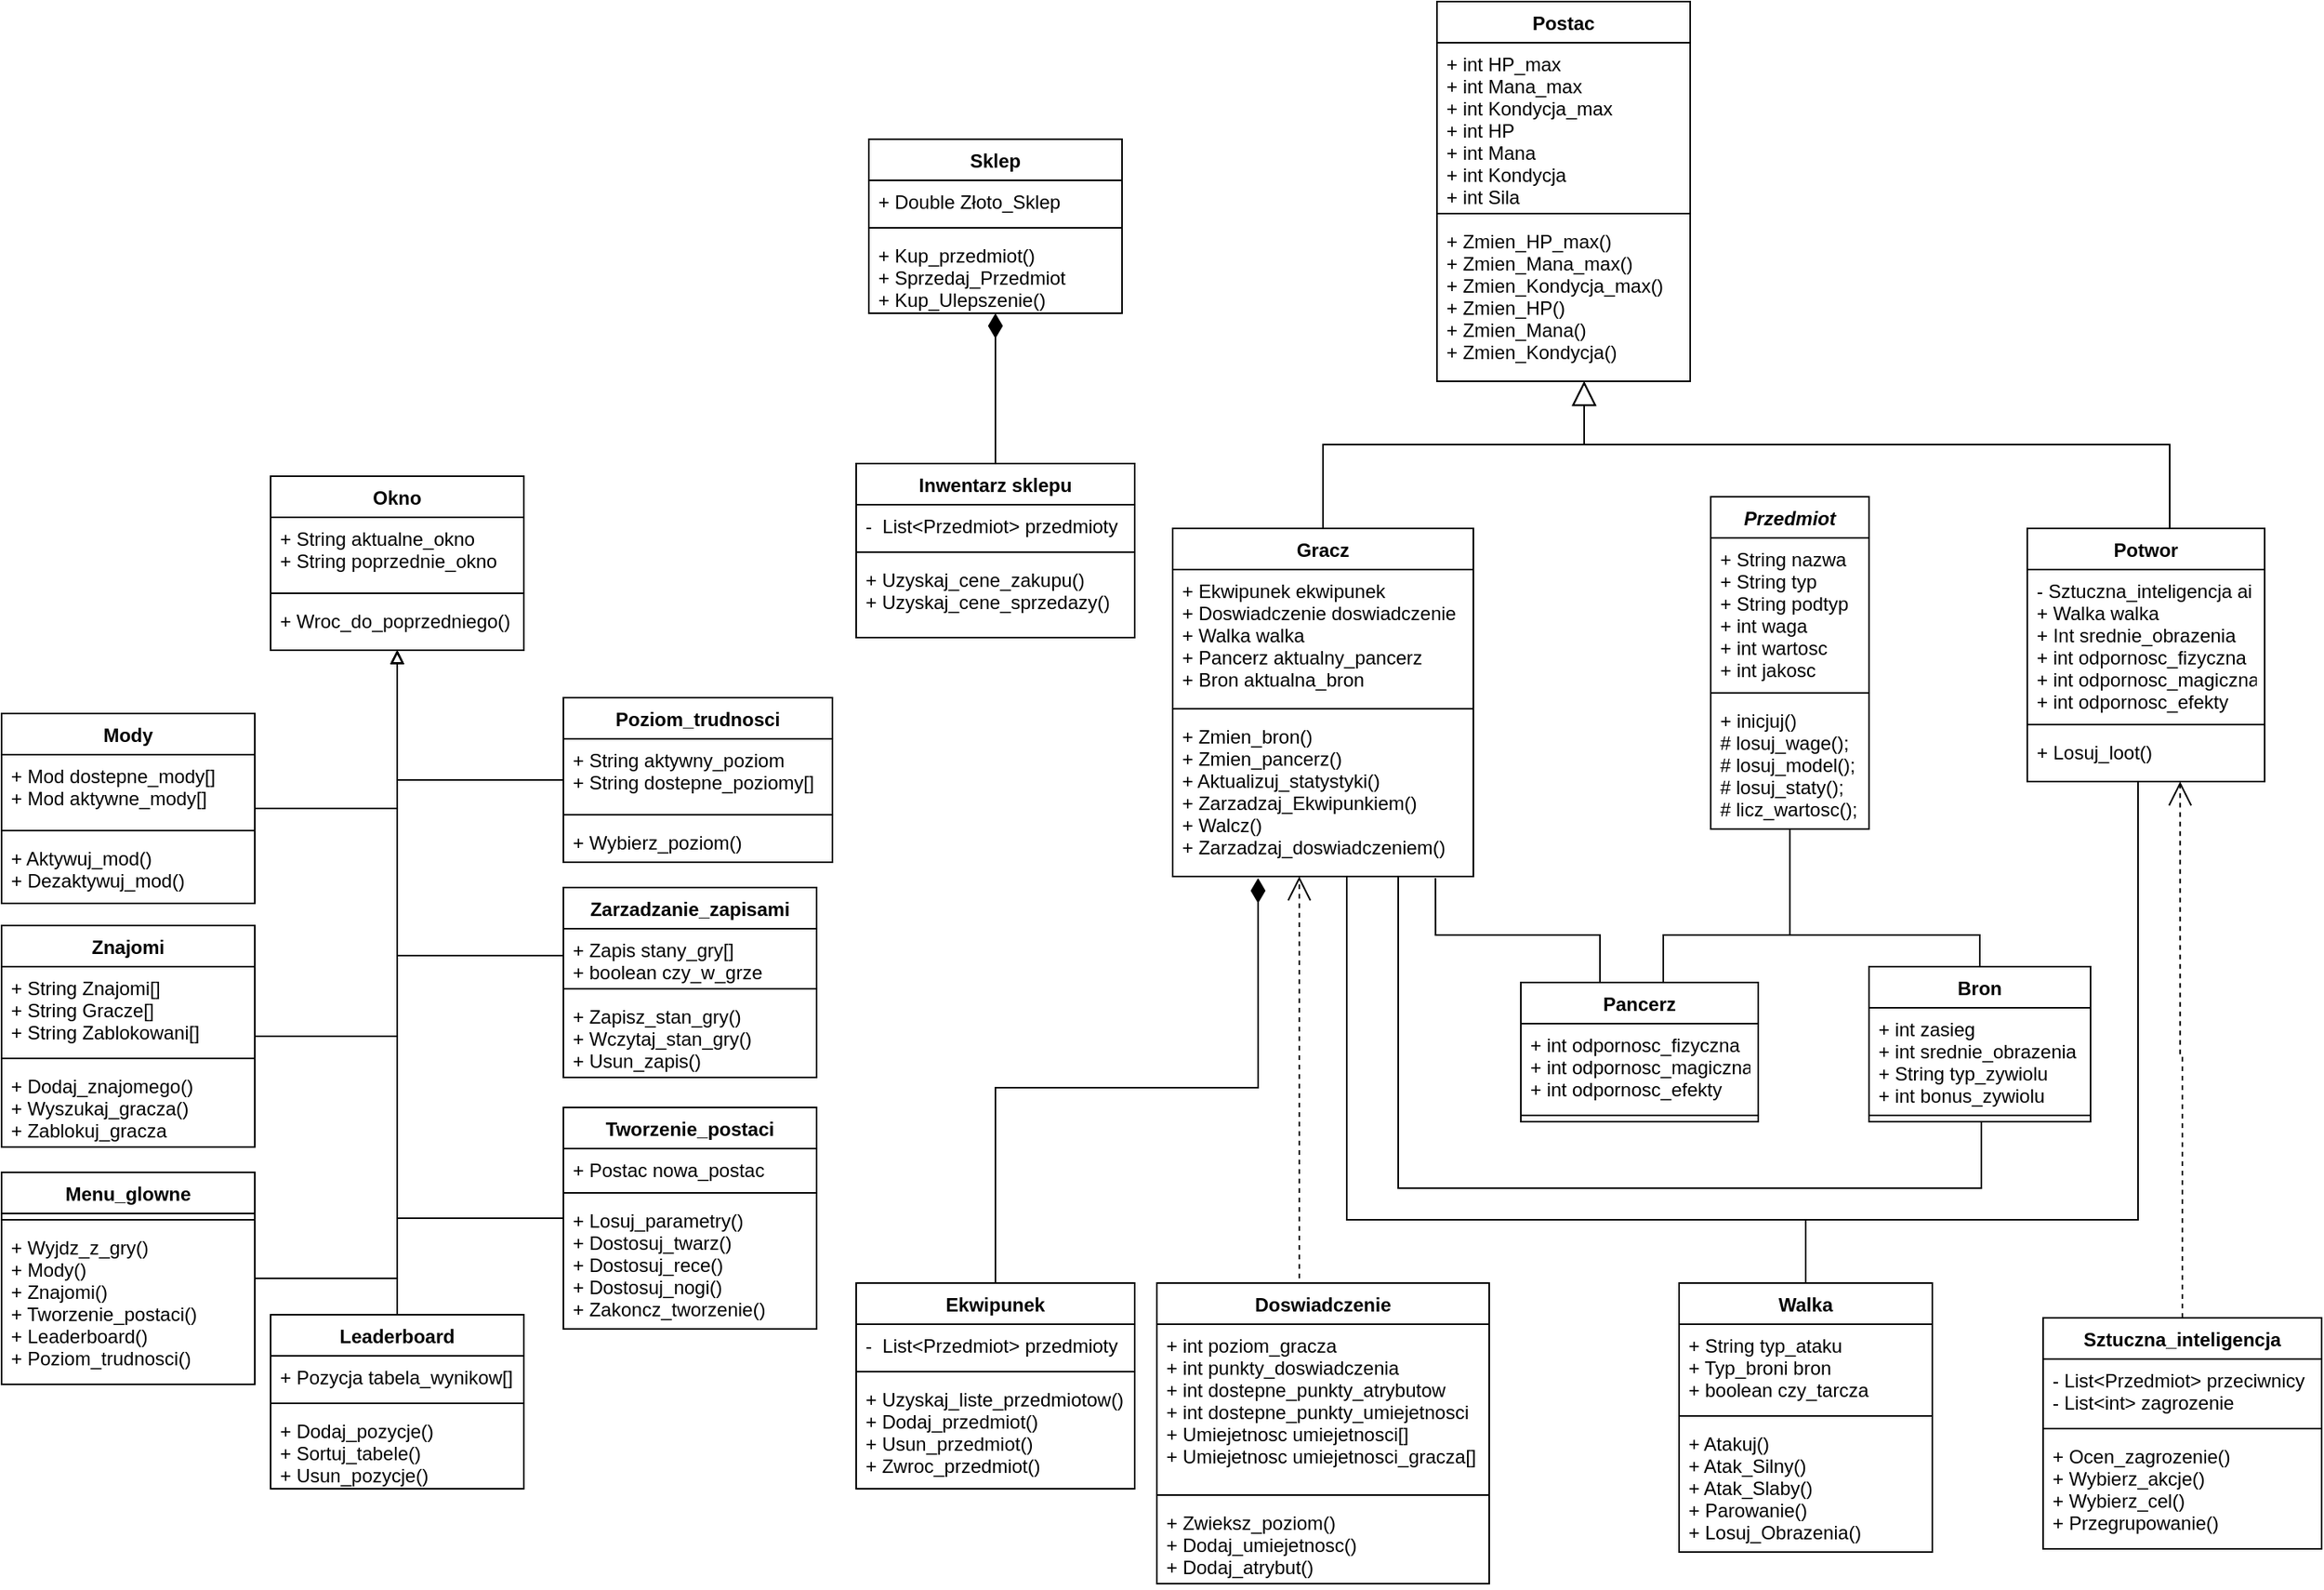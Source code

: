 <mxfile version="13.1.14" type="device"><diagram id="C5RBs43oDa-KdzZeNtuy" name="Page-1"><mxGraphModel dx="1769" dy="666" grid="1" gridSize="10" guides="1" tooltips="1" connect="1" arrows="1" fold="1" page="1" pageScale="1" pageWidth="827" pageHeight="1169" math="0" shadow="0"><root><mxCell id="WIyWlLk6GJQsqaUBKTNV-0"/><mxCell id="WIyWlLk6GJQsqaUBKTNV-1" parent="WIyWlLk6GJQsqaUBKTNV-0"/><mxCell id="yTYq2Kl6IDL9QlrsOV-k-12" style="edgeStyle=orthogonalEdgeStyle;rounded=0;orthogonalLoop=1;jettySize=auto;html=1;exitX=0.5;exitY=0;exitDx=0;exitDy=0;startSize=6;endArrow=block;endFill=0;endSize=13;" parent="WIyWlLk6GJQsqaUBKTNV-1" source="yTYq2Kl6IDL9QlrsOV-k-5" target="4grX59HNTrTcEY6LSGot-35" edge="1"><mxGeometry relative="1" as="geometry"><Array as="points"><mxPoint x="755" y="620"/><mxPoint x="920" y="620"/></Array></mxGeometry></mxCell><mxCell id="yTYq2Kl6IDL9QlrsOV-k-4" style="edgeStyle=orthogonalEdgeStyle;rounded=0;orthogonalLoop=1;jettySize=auto;html=1;exitX=0.5;exitY=0;exitDx=0;exitDy=0;endArrow=block;endFill=0;startSize=6;endSize=13;" parent="WIyWlLk6GJQsqaUBKTNV-1" source="4grX59HNTrTcEY6LSGot-36" target="4grX59HNTrTcEY6LSGot-35" edge="1"><mxGeometry relative="1" as="geometry"><Array as="points"><mxPoint x="1290" y="673"/><mxPoint x="1290" y="620"/><mxPoint x="920" y="620"/></Array></mxGeometry></mxCell><mxCell id="yTYq2Kl6IDL9QlrsOV-k-20" style="edgeStyle=orthogonalEdgeStyle;rounded=0;orthogonalLoop=1;jettySize=auto;html=1;exitX=0.5;exitY=0;exitDx=0;exitDy=0;entryX=0.5;entryY=1;entryDx=0;entryDy=0;startSize=6;endArrow=diamondThin;endFill=1;endSize=13;" parent="WIyWlLk6GJQsqaUBKTNV-1" source="yTYq2Kl6IDL9QlrsOV-k-13" target="4grX59HNTrTcEY6LSGot-24" edge="1"><mxGeometry relative="1" as="geometry"/></mxCell><mxCell id="4grX59HNTrTcEY6LSGot-96" value="" style="group" parent="WIyWlLk6GJQsqaUBKTNV-1" connectable="0" vertex="1"><mxGeometry x="-80" y="640" width="525" height="640" as="geometry"/></mxCell><mxCell id="4grX59HNTrTcEY6LSGot-40" value="Okno" style="swimlane;fontStyle=1;align=center;verticalAlign=top;childLayout=stackLayout;horizontal=1;startSize=26;horizontalStack=0;resizeParent=1;resizeParentMax=0;resizeLast=0;collapsible=1;marginBottom=0;" parent="4grX59HNTrTcEY6LSGot-96" vertex="1"><mxGeometry x="170" width="160" height="110" as="geometry"><mxRectangle x="40" y="650" width="60" height="26" as="alternateBounds"/></mxGeometry></mxCell><mxCell id="4grX59HNTrTcEY6LSGot-41" value="+ String aktualne_okno&#10;+ String poprzednie_okno" style="text;strokeColor=none;fillColor=none;align=left;verticalAlign=top;spacingLeft=4;spacingRight=4;overflow=hidden;rotatable=0;points=[[0,0.5],[1,0.5]];portConstraint=eastwest;" parent="4grX59HNTrTcEY6LSGot-40" vertex="1"><mxGeometry y="26" width="160" height="44" as="geometry"/></mxCell><mxCell id="4grX59HNTrTcEY6LSGot-42" value="" style="line;strokeWidth=1;fillColor=none;align=left;verticalAlign=middle;spacingTop=-1;spacingLeft=3;spacingRight=3;rotatable=0;labelPosition=right;points=[];portConstraint=eastwest;" parent="4grX59HNTrTcEY6LSGot-40" vertex="1"><mxGeometry y="70" width="160" height="8" as="geometry"/></mxCell><mxCell id="4grX59HNTrTcEY6LSGot-43" value="+ Wroc_do_poprzedniego()" style="text;strokeColor=none;fillColor=none;align=left;verticalAlign=top;spacingLeft=4;spacingRight=4;overflow=hidden;rotatable=0;points=[[0,0.5],[1,0.5]];portConstraint=eastwest;" parent="4grX59HNTrTcEY6LSGot-40" vertex="1"><mxGeometry y="78" width="160" height="32" as="geometry"/></mxCell><mxCell id="4grX59HNTrTcEY6LSGot-52" value="Poziom_trudnosci" style="swimlane;fontStyle=1;align=center;verticalAlign=top;childLayout=stackLayout;horizontal=1;startSize=26;horizontalStack=0;resizeParent=1;resizeParentMax=0;resizeLast=0;collapsible=1;marginBottom=0;" parent="4grX59HNTrTcEY6LSGot-96" vertex="1"><mxGeometry x="355" y="140" width="170" height="104" as="geometry"/></mxCell><mxCell id="4grX59HNTrTcEY6LSGot-53" value="+ String aktywny_poziom&#10;+ String dostepne_poziomy[]" style="text;strokeColor=none;fillColor=none;align=left;verticalAlign=top;spacingLeft=4;spacingRight=4;overflow=hidden;rotatable=0;points=[[0,0.5],[1,0.5]];portConstraint=eastwest;" parent="4grX59HNTrTcEY6LSGot-52" vertex="1"><mxGeometry y="26" width="170" height="44" as="geometry"/></mxCell><mxCell id="4grX59HNTrTcEY6LSGot-54" value="" style="line;strokeWidth=1;fillColor=none;align=left;verticalAlign=middle;spacingTop=-1;spacingLeft=3;spacingRight=3;rotatable=0;labelPosition=right;points=[];portConstraint=eastwest;" parent="4grX59HNTrTcEY6LSGot-52" vertex="1"><mxGeometry y="70" width="170" height="8" as="geometry"/></mxCell><mxCell id="4grX59HNTrTcEY6LSGot-55" value="+ Wybierz_poziom()" style="text;strokeColor=none;fillColor=none;align=left;verticalAlign=top;spacingLeft=4;spacingRight=4;overflow=hidden;rotatable=0;points=[[0,0.5],[1,0.5]];portConstraint=eastwest;" parent="4grX59HNTrTcEY6LSGot-52" vertex="1"><mxGeometry y="78" width="170" height="26" as="geometry"/></mxCell><mxCell id="4grX59HNTrTcEY6LSGot-44" value="Zarzadzanie_zapisami" style="swimlane;fontStyle=1;align=center;verticalAlign=top;childLayout=stackLayout;horizontal=1;startSize=26;horizontalStack=0;resizeParent=1;resizeParentMax=0;resizeLast=0;collapsible=1;marginBottom=0;" parent="4grX59HNTrTcEY6LSGot-96" vertex="1"><mxGeometry x="355" y="260" width="160" height="120" as="geometry"/></mxCell><mxCell id="4grX59HNTrTcEY6LSGot-45" value="+ Zapis stany_gry[]&#10;+ boolean czy_w_grze" style="text;strokeColor=none;fillColor=none;align=left;verticalAlign=top;spacingLeft=4;spacingRight=4;overflow=hidden;rotatable=0;points=[[0,0.5],[1,0.5]];portConstraint=eastwest;" parent="4grX59HNTrTcEY6LSGot-44" vertex="1"><mxGeometry y="26" width="160" height="34" as="geometry"/></mxCell><mxCell id="4grX59HNTrTcEY6LSGot-46" value="" style="line;strokeWidth=1;fillColor=none;align=left;verticalAlign=middle;spacingTop=-1;spacingLeft=3;spacingRight=3;rotatable=0;labelPosition=right;points=[];portConstraint=eastwest;" parent="4grX59HNTrTcEY6LSGot-44" vertex="1"><mxGeometry y="60" width="160" height="8" as="geometry"/></mxCell><mxCell id="4grX59HNTrTcEY6LSGot-47" value="+ Zapisz_stan_gry()&#10;+ Wczytaj_stan_gry()&#10;+ Usun_zapis()" style="text;strokeColor=none;fillColor=none;align=left;verticalAlign=top;spacingLeft=4;spacingRight=4;overflow=hidden;rotatable=0;points=[[0,0.5],[1,0.5]];portConstraint=eastwest;" parent="4grX59HNTrTcEY6LSGot-44" vertex="1"><mxGeometry y="68" width="160" height="52" as="geometry"/></mxCell><mxCell id="4grX59HNTrTcEY6LSGot-66" value="Tworzenie_postaci" style="swimlane;fontStyle=1;align=center;verticalAlign=top;childLayout=stackLayout;horizontal=1;startSize=26;horizontalStack=0;resizeParent=1;resizeParentMax=0;resizeLast=0;collapsible=1;marginBottom=0;" parent="4grX59HNTrTcEY6LSGot-96" vertex="1"><mxGeometry x="355" y="399" width="160" height="140" as="geometry"/></mxCell><mxCell id="4grX59HNTrTcEY6LSGot-67" value="+ Postac nowa_postac" style="text;strokeColor=none;fillColor=none;align=left;verticalAlign=top;spacingLeft=4;spacingRight=4;overflow=hidden;rotatable=0;points=[[0,0.5],[1,0.5]];portConstraint=eastwest;" parent="4grX59HNTrTcEY6LSGot-66" vertex="1"><mxGeometry y="26" width="160" height="24" as="geometry"/></mxCell><mxCell id="4grX59HNTrTcEY6LSGot-68" value="" style="line;strokeWidth=1;fillColor=none;align=left;verticalAlign=middle;spacingTop=-1;spacingLeft=3;spacingRight=3;rotatable=0;labelPosition=right;points=[];portConstraint=eastwest;" parent="4grX59HNTrTcEY6LSGot-66" vertex="1"><mxGeometry y="50" width="160" height="8" as="geometry"/></mxCell><mxCell id="4grX59HNTrTcEY6LSGot-69" value="+ Losuj_parametry()&#10;+ Dostosuj_twarz()&#10;+ Dostosuj_rece()&#10;+ Dostosuj_nogi()&#10;+ Zakoncz_tworzenie()" style="text;strokeColor=none;fillColor=none;align=left;verticalAlign=top;spacingLeft=4;spacingRight=4;overflow=hidden;rotatable=0;points=[[0,0.5],[1,0.5]];portConstraint=eastwest;" parent="4grX59HNTrTcEY6LSGot-66" vertex="1"><mxGeometry y="58" width="160" height="82" as="geometry"/></mxCell><mxCell id="4grX59HNTrTcEY6LSGot-56" value="Leaderboard" style="swimlane;fontStyle=1;align=center;verticalAlign=top;childLayout=stackLayout;horizontal=1;startSize=26;horizontalStack=0;resizeParent=1;resizeParentMax=0;resizeLast=0;collapsible=1;marginBottom=0;" parent="4grX59HNTrTcEY6LSGot-96" vertex="1"><mxGeometry x="170" y="530" width="160" height="110" as="geometry"/></mxCell><mxCell id="4grX59HNTrTcEY6LSGot-57" value="+ Pozycja tabela_wynikow[]" style="text;strokeColor=none;fillColor=none;align=left;verticalAlign=top;spacingLeft=4;spacingRight=4;overflow=hidden;rotatable=0;points=[[0,0.5],[1,0.5]];portConstraint=eastwest;" parent="4grX59HNTrTcEY6LSGot-56" vertex="1"><mxGeometry y="26" width="160" height="26" as="geometry"/></mxCell><mxCell id="4grX59HNTrTcEY6LSGot-58" value="" style="line;strokeWidth=1;fillColor=none;align=left;verticalAlign=middle;spacingTop=-1;spacingLeft=3;spacingRight=3;rotatable=0;labelPosition=right;points=[];portConstraint=eastwest;" parent="4grX59HNTrTcEY6LSGot-56" vertex="1"><mxGeometry y="52" width="160" height="8" as="geometry"/></mxCell><mxCell id="4grX59HNTrTcEY6LSGot-59" value="+ Dodaj_pozycje()&#10;+ Sortuj_tabele()&#10;+ Usun_pozycje()" style="text;strokeColor=none;fillColor=none;align=left;verticalAlign=top;spacingLeft=4;spacingRight=4;overflow=hidden;rotatable=0;points=[[0,0.5],[1,0.5]];portConstraint=eastwest;" parent="4grX59HNTrTcEY6LSGot-56" vertex="1"><mxGeometry y="60" width="160" height="50" as="geometry"/></mxCell><mxCell id="4grX59HNTrTcEY6LSGot-70" value="Menu_glowne" style="swimlane;fontStyle=1;align=center;verticalAlign=top;childLayout=stackLayout;horizontal=1;startSize=26;horizontalStack=0;resizeParent=1;resizeParentMax=0;resizeLast=0;collapsible=1;marginBottom=0;" parent="4grX59HNTrTcEY6LSGot-96" vertex="1"><mxGeometry y="440" width="160" height="134" as="geometry"/></mxCell><mxCell id="4grX59HNTrTcEY6LSGot-72" value="" style="line;strokeWidth=1;fillColor=none;align=left;verticalAlign=middle;spacingTop=-1;spacingLeft=3;spacingRight=3;rotatable=0;labelPosition=right;points=[];portConstraint=eastwest;" parent="4grX59HNTrTcEY6LSGot-70" vertex="1"><mxGeometry y="26" width="160" height="8" as="geometry"/></mxCell><mxCell id="4grX59HNTrTcEY6LSGot-73" value="+ Wyjdz_z_gry()&#10;+ Mody()&#10;+ Znajomi()&#10;+ Tworzenie_postaci()&#10;+ Leaderboard()&#10;+ Poziom_trudnosci()" style="text;strokeColor=none;fillColor=none;align=left;verticalAlign=top;spacingLeft=4;spacingRight=4;overflow=hidden;rotatable=0;points=[[0,0.5],[1,0.5]];portConstraint=eastwest;" parent="4grX59HNTrTcEY6LSGot-70" vertex="1"><mxGeometry y="34" width="160" height="100" as="geometry"/></mxCell><mxCell id="4grX59HNTrTcEY6LSGot-62" value="Znajomi" style="swimlane;fontStyle=1;align=center;verticalAlign=top;childLayout=stackLayout;horizontal=1;startSize=26;horizontalStack=0;resizeParent=1;resizeParentMax=0;resizeLast=0;collapsible=1;marginBottom=0;" parent="4grX59HNTrTcEY6LSGot-96" vertex="1"><mxGeometry y="284" width="160" height="140" as="geometry"/></mxCell><mxCell id="4grX59HNTrTcEY6LSGot-63" value="+ String Znajomi[]&#10;+ String Gracze[]&#10;+ String Zablokowani[]" style="text;strokeColor=none;fillColor=none;align=left;verticalAlign=top;spacingLeft=4;spacingRight=4;overflow=hidden;rotatable=0;points=[[0,0.5],[1,0.5]];portConstraint=eastwest;" parent="4grX59HNTrTcEY6LSGot-62" vertex="1"><mxGeometry y="26" width="160" height="54" as="geometry"/></mxCell><mxCell id="4grX59HNTrTcEY6LSGot-64" value="" style="line;strokeWidth=1;fillColor=none;align=left;verticalAlign=middle;spacingTop=-1;spacingLeft=3;spacingRight=3;rotatable=0;labelPosition=right;points=[];portConstraint=eastwest;" parent="4grX59HNTrTcEY6LSGot-62" vertex="1"><mxGeometry y="80" width="160" height="8" as="geometry"/></mxCell><mxCell id="4grX59HNTrTcEY6LSGot-65" value="+ Dodaj_znajomego()&#10;+ Wyszukaj_gracza()&#10;+ Zablokuj_gracza" style="text;strokeColor=none;fillColor=none;align=left;verticalAlign=top;spacingLeft=4;spacingRight=4;overflow=hidden;rotatable=0;points=[[0,0.5],[1,0.5]];portConstraint=eastwest;" parent="4grX59HNTrTcEY6LSGot-62" vertex="1"><mxGeometry y="88" width="160" height="52" as="geometry"/></mxCell><mxCell id="4grX59HNTrTcEY6LSGot-48" value="Mody" style="swimlane;fontStyle=1;align=center;verticalAlign=top;childLayout=stackLayout;horizontal=1;startSize=26;horizontalStack=0;resizeParent=1;resizeParentMax=0;resizeLast=0;collapsible=1;marginBottom=0;" parent="4grX59HNTrTcEY6LSGot-96" vertex="1"><mxGeometry y="150" width="160" height="120" as="geometry"/></mxCell><mxCell id="4grX59HNTrTcEY6LSGot-49" value="+ Mod dostepne_mody[]&#10;+ Mod aktywne_mody[]" style="text;strokeColor=none;fillColor=none;align=left;verticalAlign=top;spacingLeft=4;spacingRight=4;overflow=hidden;rotatable=0;points=[[0,0.5],[1,0.5]];portConstraint=eastwest;" parent="4grX59HNTrTcEY6LSGot-48" vertex="1"><mxGeometry y="26" width="160" height="44" as="geometry"/></mxCell><mxCell id="4grX59HNTrTcEY6LSGot-50" value="" style="line;strokeWidth=1;fillColor=none;align=left;verticalAlign=middle;spacingTop=-1;spacingLeft=3;spacingRight=3;rotatable=0;labelPosition=right;points=[];portConstraint=eastwest;" parent="4grX59HNTrTcEY6LSGot-48" vertex="1"><mxGeometry y="70" width="160" height="8" as="geometry"/></mxCell><mxCell id="4grX59HNTrTcEY6LSGot-51" value="+ Aktywuj_mod()&#10;+ Dezaktywuj_mod()" style="text;strokeColor=none;fillColor=none;align=left;verticalAlign=top;spacingLeft=4;spacingRight=4;overflow=hidden;rotatable=0;points=[[0,0.5],[1,0.5]];portConstraint=eastwest;" parent="4grX59HNTrTcEY6LSGot-48" vertex="1"><mxGeometry y="78" width="160" height="42" as="geometry"/></mxCell><mxCell id="4grX59HNTrTcEY6LSGot-85" style="edgeStyle=orthogonalEdgeStyle;rounded=0;orthogonalLoop=1;jettySize=auto;html=1;startArrow=none;startFill=0;endArrow=block;endFill=0;" parent="4grX59HNTrTcEY6LSGot-96" source="4grX59HNTrTcEY6LSGot-52" target="4grX59HNTrTcEY6LSGot-40" edge="1"><mxGeometry relative="1" as="geometry"/></mxCell><mxCell id="4grX59HNTrTcEY6LSGot-92" style="edgeStyle=orthogonalEdgeStyle;rounded=0;orthogonalLoop=1;jettySize=auto;html=1;startArrow=none;startFill=0;endArrow=block;endFill=0;" parent="4grX59HNTrTcEY6LSGot-96" source="4grX59HNTrTcEY6LSGot-45" target="4grX59HNTrTcEY6LSGot-40" edge="1"><mxGeometry relative="1" as="geometry"/></mxCell><mxCell id="4grX59HNTrTcEY6LSGot-90" style="edgeStyle=orthogonalEdgeStyle;rounded=0;orthogonalLoop=1;jettySize=auto;html=1;startArrow=none;startFill=0;endArrow=block;endFill=0;" parent="4grX59HNTrTcEY6LSGot-96" source="4grX59HNTrTcEY6LSGot-66" target="4grX59HNTrTcEY6LSGot-40" edge="1"><mxGeometry relative="1" as="geometry"/></mxCell><mxCell id="4grX59HNTrTcEY6LSGot-89" style="edgeStyle=orthogonalEdgeStyle;rounded=0;orthogonalLoop=1;jettySize=auto;html=1;startArrow=none;startFill=0;endArrow=block;endFill=0;" parent="4grX59HNTrTcEY6LSGot-96" source="4grX59HNTrTcEY6LSGot-56" target="4grX59HNTrTcEY6LSGot-40" edge="1"><mxGeometry relative="1" as="geometry"/></mxCell><mxCell id="4grX59HNTrTcEY6LSGot-93" style="edgeStyle=orthogonalEdgeStyle;rounded=0;orthogonalLoop=1;jettySize=auto;html=1;startArrow=none;startFill=0;endArrow=block;endFill=0;" parent="4grX59HNTrTcEY6LSGot-96" source="4grX59HNTrTcEY6LSGot-70" target="4grX59HNTrTcEY6LSGot-40" edge="1"><mxGeometry relative="1" as="geometry"/></mxCell><mxCell id="4grX59HNTrTcEY6LSGot-88" style="edgeStyle=orthogonalEdgeStyle;rounded=0;orthogonalLoop=1;jettySize=auto;html=1;startArrow=none;startFill=0;endArrow=block;endFill=0;" parent="4grX59HNTrTcEY6LSGot-96" source="4grX59HNTrTcEY6LSGot-62" target="4grX59HNTrTcEY6LSGot-40" edge="1"><mxGeometry relative="1" as="geometry"/></mxCell><mxCell id="4grX59HNTrTcEY6LSGot-84" style="edgeStyle=orthogonalEdgeStyle;rounded=0;orthogonalLoop=1;jettySize=auto;html=1;startArrow=none;startFill=0;endArrow=block;endFill=0;" parent="4grX59HNTrTcEY6LSGot-96" source="4grX59HNTrTcEY6LSGot-48" target="4grX59HNTrTcEY6LSGot-40" edge="1"><mxGeometry relative="1" as="geometry"/></mxCell><mxCell id="yTYq2Kl6IDL9QlrsOV-k-25" style="edgeStyle=orthogonalEdgeStyle;rounded=0;orthogonalLoop=1;jettySize=auto;html=1;exitX=0.5;exitY=0;exitDx=0;exitDy=0;entryX=0.284;entryY=1.01;entryDx=0;entryDy=0;startSize=6;endArrow=diamondThin;endFill=1;endSize=13;entryPerimeter=0;" parent="WIyWlLk6GJQsqaUBKTNV-1" source="yTYq2Kl6IDL9QlrsOV-k-21" target="yTYq2Kl6IDL9QlrsOV-k-8" edge="1"><mxGeometry relative="1" as="geometry"/></mxCell><mxCell id="yTYq2Kl6IDL9QlrsOV-k-31" style="edgeStyle=orthogonalEdgeStyle;rounded=0;orthogonalLoop=1;jettySize=auto;html=1;exitX=0.5;exitY=0;exitDx=0;exitDy=0;startSize=6;endArrow=none;endFill=0;endSize=13;" parent="WIyWlLk6GJQsqaUBKTNV-1" source="4grX59HNTrTcEY6LSGot-16" target="yTYq2Kl6IDL9QlrsOV-k-8" edge="1"><mxGeometry relative="1" as="geometry"><Array as="points"><mxPoint x="1060" y="1110"/><mxPoint x="770" y="1110"/></Array><mxPoint x="755" y="953" as="targetPoint"/></mxGeometry></mxCell><mxCell id="yTYq2Kl6IDL9QlrsOV-k-36" style="edgeStyle=orthogonalEdgeStyle;rounded=0;orthogonalLoop=1;jettySize=auto;html=1;exitX=0.5;exitY=0;exitDx=0;exitDy=0;startSize=6;endArrow=none;endFill=0;endSize=13;" parent="WIyWlLk6GJQsqaUBKTNV-1" source="4grX59HNTrTcEY6LSGot-16" target="4grX59HNTrTcEY6LSGot-39" edge="1"><mxGeometry relative="1" as="geometry"><Array as="points"><mxPoint x="1060" y="1110"/><mxPoint x="1270" y="1110"/></Array><mxPoint x="1055" y="923" as="targetPoint"/></mxGeometry></mxCell><mxCell id="4grX59HNTrTcEY6LSGot-24" value="Sklep" style="swimlane;fontStyle=1;align=center;verticalAlign=top;childLayout=stackLayout;horizontal=1;startSize=26;horizontalStack=0;resizeParent=1;resizeParentMax=0;resizeLast=0;collapsible=1;marginBottom=0;" parent="WIyWlLk6GJQsqaUBKTNV-1" vertex="1"><mxGeometry x="468" y="427" width="160" height="110" as="geometry"/></mxCell><mxCell id="4grX59HNTrTcEY6LSGot-25" value="+ Double Złoto_Sklep" style="text;strokeColor=none;fillColor=none;align=left;verticalAlign=top;spacingLeft=4;spacingRight=4;overflow=hidden;rotatable=0;points=[[0,0.5],[1,0.5]];portConstraint=eastwest;" parent="4grX59HNTrTcEY6LSGot-24" vertex="1"><mxGeometry y="26" width="160" height="26" as="geometry"/></mxCell><mxCell id="4grX59HNTrTcEY6LSGot-26" value="" style="line;strokeWidth=1;fillColor=none;align=left;verticalAlign=middle;spacingTop=-1;spacingLeft=3;spacingRight=3;rotatable=0;labelPosition=right;points=[];portConstraint=eastwest;" parent="4grX59HNTrTcEY6LSGot-24" vertex="1"><mxGeometry y="52" width="160" height="8" as="geometry"/></mxCell><mxCell id="4grX59HNTrTcEY6LSGot-27" value="+ Kup_przedmiot()&#10;+ Sprzedaj_Przedmiot&#10;+ Kup_Ulepszenie()" style="text;strokeColor=none;fillColor=none;align=left;verticalAlign=top;spacingLeft=4;spacingRight=4;overflow=hidden;rotatable=0;points=[[0,0.5],[1,0.5]];portConstraint=eastwest;" parent="4grX59HNTrTcEY6LSGot-24" vertex="1"><mxGeometry y="60" width="160" height="50" as="geometry"/></mxCell><mxCell id="yTYq2Kl6IDL9QlrsOV-k-13" value="Inwentarz sklepu" style="swimlane;fontStyle=1;align=center;verticalAlign=top;childLayout=stackLayout;horizontal=1;startSize=26;horizontalStack=0;resizeParent=1;resizeParentMax=0;resizeLast=0;collapsible=1;marginBottom=0;" parent="WIyWlLk6GJQsqaUBKTNV-1" vertex="1"><mxGeometry x="460" y="632" width="176" height="110" as="geometry"/></mxCell><mxCell id="yTYq2Kl6IDL9QlrsOV-k-14" value="-  List&lt;Przedmiot&gt; przedmioty" style="text;strokeColor=none;fillColor=none;align=left;verticalAlign=top;spacingLeft=4;spacingRight=4;overflow=hidden;rotatable=0;points=[[0,0.5],[1,0.5]];portConstraint=eastwest;" parent="yTYq2Kl6IDL9QlrsOV-k-13" vertex="1"><mxGeometry y="26" width="176" height="26" as="geometry"/></mxCell><mxCell id="yTYq2Kl6IDL9QlrsOV-k-15" value="" style="line;strokeWidth=1;fillColor=none;align=left;verticalAlign=middle;spacingTop=-1;spacingLeft=3;spacingRight=3;rotatable=0;labelPosition=right;points=[];portConstraint=eastwest;" parent="yTYq2Kl6IDL9QlrsOV-k-13" vertex="1"><mxGeometry y="52" width="176" height="8" as="geometry"/></mxCell><mxCell id="yTYq2Kl6IDL9QlrsOV-k-16" value="+ Uzyskaj_cene_zakupu()&#10;+ Uzyskaj_cene_sprzedazy()" style="text;strokeColor=none;fillColor=none;align=left;verticalAlign=top;spacingLeft=4;spacingRight=4;overflow=hidden;rotatable=0;points=[[0,0.5],[1,0.5]];portConstraint=eastwest;" parent="yTYq2Kl6IDL9QlrsOV-k-13" vertex="1"><mxGeometry y="60" width="176" height="50" as="geometry"/></mxCell><mxCell id="yTYq2Kl6IDL9QlrsOV-k-43" style="edgeStyle=orthogonalEdgeStyle;rounded=0;orthogonalLoop=1;jettySize=auto;html=1;exitX=0.5;exitY=0;exitDx=0;exitDy=0;dashed=1;startSize=6;endArrow=open;endFill=0;endSize=13;" parent="WIyWlLk6GJQsqaUBKTNV-1" source="4grX59HNTrTcEY6LSGot-28" target="yTYq2Kl6IDL9QlrsOV-k-8" edge="1"><mxGeometry relative="1" as="geometry"><mxPoint x="715" y="944" as="targetPoint"/><Array as="points"><mxPoint x="740" y="1150"/></Array></mxGeometry></mxCell><mxCell id="4grX59HNTrTcEY6LSGot-32" value="Postac" style="swimlane;fontStyle=1;align=center;verticalAlign=top;childLayout=stackLayout;horizontal=1;startSize=26;horizontalStack=0;resizeParent=1;resizeParentMax=0;resizeLast=0;collapsible=1;marginBottom=0;" parent="WIyWlLk6GJQsqaUBKTNV-1" vertex="1"><mxGeometry x="827" y="340" width="160" height="240" as="geometry"/></mxCell><mxCell id="4grX59HNTrTcEY6LSGot-33" value="+ int HP_max&#10;+ int Mana_max&#10;+ int Kondycja_max&#10;+ int HP&#10;+ int Mana&#10;+ int Kondycja&#10;+ int Sila" style="text;strokeColor=none;fillColor=none;align=left;verticalAlign=top;spacingLeft=4;spacingRight=4;overflow=hidden;rotatable=0;points=[[0,0.5],[1,0.5]];portConstraint=eastwest;" parent="4grX59HNTrTcEY6LSGot-32" vertex="1"><mxGeometry y="26" width="160" height="104" as="geometry"/></mxCell><mxCell id="4grX59HNTrTcEY6LSGot-34" value="" style="line;strokeWidth=1;fillColor=none;align=left;verticalAlign=middle;spacingTop=-1;spacingLeft=3;spacingRight=3;rotatable=0;labelPosition=right;points=[];portConstraint=eastwest;" parent="4grX59HNTrTcEY6LSGot-32" vertex="1"><mxGeometry y="130" width="160" height="8" as="geometry"/></mxCell><mxCell id="4grX59HNTrTcEY6LSGot-35" value="+ Zmien_HP_max()&#10;+ Zmien_Mana_max()&#10;+ Zmien_Kondycja_max()&#10;+ Zmien_HP()&#10;+ Zmien_Mana()&#10;+ Zmien_Kondycja()" style="text;strokeColor=none;fillColor=none;align=left;verticalAlign=top;spacingLeft=4;spacingRight=4;overflow=hidden;rotatable=0;points=[[0,0.5],[1,0.5]];portConstraint=eastwest;" parent="4grX59HNTrTcEY6LSGot-32" vertex="1"><mxGeometry y="138" width="160" height="102" as="geometry"/></mxCell><mxCell id="4grX59HNTrTcEY6LSGot-16" value="Walka" style="swimlane;fontStyle=1;align=center;verticalAlign=top;childLayout=stackLayout;horizontal=1;startSize=26;horizontalStack=0;resizeParent=1;resizeParentMax=0;resizeLast=0;collapsible=1;marginBottom=0;" parent="WIyWlLk6GJQsqaUBKTNV-1" vertex="1"><mxGeometry x="980" y="1150" width="160" height="170" as="geometry"><mxRectangle x="840" y="1140" width="70" height="26" as="alternateBounds"/></mxGeometry></mxCell><mxCell id="4grX59HNTrTcEY6LSGot-17" value="+ String typ_ataku&#10;+ Typ_broni bron&#10;+ boolean czy_tarcza" style="text;strokeColor=none;fillColor=none;align=left;verticalAlign=top;spacingLeft=4;spacingRight=4;overflow=hidden;rotatable=0;points=[[0,0.5],[1,0.5]];portConstraint=eastwest;" parent="4grX59HNTrTcEY6LSGot-16" vertex="1"><mxGeometry y="26" width="160" height="54" as="geometry"/></mxCell><mxCell id="4grX59HNTrTcEY6LSGot-18" value="" style="line;strokeWidth=1;fillColor=none;align=left;verticalAlign=middle;spacingTop=-1;spacingLeft=3;spacingRight=3;rotatable=0;labelPosition=right;points=[];portConstraint=eastwest;" parent="4grX59HNTrTcEY6LSGot-16" vertex="1"><mxGeometry y="80" width="160" height="8" as="geometry"/></mxCell><mxCell id="4grX59HNTrTcEY6LSGot-19" value="+ Atakuj()&#10;+ Atak_Silny()&#10;+ Atak_Slaby()&#10;+ Parowanie()&#10;+ Losuj_Obrazenia()" style="text;strokeColor=none;fillColor=none;align=left;verticalAlign=top;spacingLeft=4;spacingRight=4;overflow=hidden;rotatable=0;points=[[0,0.5],[1,0.5]];portConstraint=eastwest;" parent="4grX59HNTrTcEY6LSGot-16" vertex="1"><mxGeometry y="88" width="160" height="82" as="geometry"/></mxCell><mxCell id="yTYq2Kl6IDL9QlrsOV-k-21" value="Ekwipunek" style="swimlane;fontStyle=1;align=center;verticalAlign=top;childLayout=stackLayout;horizontal=1;startSize=26;horizontalStack=0;resizeParent=1;resizeParentMax=0;resizeLast=0;collapsible=1;marginBottom=0;" parent="WIyWlLk6GJQsqaUBKTNV-1" vertex="1"><mxGeometry x="460" y="1150" width="176" height="130" as="geometry"/></mxCell><mxCell id="yTYq2Kl6IDL9QlrsOV-k-22" value="-  List&lt;Przedmiot&gt; przedmioty" style="text;strokeColor=none;fillColor=none;align=left;verticalAlign=top;spacingLeft=4;spacingRight=4;overflow=hidden;rotatable=0;points=[[0,0.5],[1,0.5]];portConstraint=eastwest;" parent="yTYq2Kl6IDL9QlrsOV-k-21" vertex="1"><mxGeometry y="26" width="176" height="26" as="geometry"/></mxCell><mxCell id="yTYq2Kl6IDL9QlrsOV-k-23" value="" style="line;strokeWidth=1;fillColor=none;align=left;verticalAlign=middle;spacingTop=-1;spacingLeft=3;spacingRight=3;rotatable=0;labelPosition=right;points=[];portConstraint=eastwest;" parent="yTYq2Kl6IDL9QlrsOV-k-21" vertex="1"><mxGeometry y="52" width="176" height="8" as="geometry"/></mxCell><mxCell id="yTYq2Kl6IDL9QlrsOV-k-24" value="+ Uzyskaj_liste_przedmiotow()&#10;+ Dodaj_przedmiot()&#10;+ Usun_przedmiot()&#10;+ Zwroc_przedmiot()&#10;" style="text;strokeColor=none;fillColor=none;align=left;verticalAlign=top;spacingLeft=4;spacingRight=4;overflow=hidden;rotatable=0;points=[[0,0.5],[1,0.5]];portConstraint=eastwest;" parent="yTYq2Kl6IDL9QlrsOV-k-21" vertex="1"><mxGeometry y="60" width="176" height="70" as="geometry"/></mxCell><mxCell id="4grX59HNTrTcEY6LSGot-28" value="Doswiadczenie" style="swimlane;fontStyle=1;align=center;verticalAlign=top;childLayout=stackLayout;horizontal=1;startSize=26;horizontalStack=0;resizeParent=1;resizeParentMax=0;resizeLast=0;collapsible=1;marginBottom=0;" parent="WIyWlLk6GJQsqaUBKTNV-1" vertex="1"><mxGeometry x="650" y="1150" width="210" height="190" as="geometry"/></mxCell><mxCell id="4grX59HNTrTcEY6LSGot-29" value="+ int poziom_gracza&#10;+ int punkty_doswiadczenia&#10;+ int dostepne_punkty_atrybutow&#10;+ int dostepne_punkty_umiejetnosci&#10;+ Umiejetnosc umiejetnosci[]&#10;+ Umiejetnosc umiejetnosci_gracza[]" style="text;strokeColor=none;fillColor=none;align=left;verticalAlign=top;spacingLeft=4;spacingRight=4;overflow=hidden;rotatable=0;points=[[0,0.5],[1,0.5]];portConstraint=eastwest;" parent="4grX59HNTrTcEY6LSGot-28" vertex="1"><mxGeometry y="26" width="210" height="104" as="geometry"/></mxCell><mxCell id="4grX59HNTrTcEY6LSGot-30" value="" style="line;strokeWidth=1;fillColor=none;align=left;verticalAlign=middle;spacingTop=-1;spacingLeft=3;spacingRight=3;rotatable=0;labelPosition=right;points=[];portConstraint=eastwest;" parent="4grX59HNTrTcEY6LSGot-28" vertex="1"><mxGeometry y="130" width="210" height="8" as="geometry"/></mxCell><mxCell id="4grX59HNTrTcEY6LSGot-31" value="+ Zwieksz_poziom()&#10;+ Dodaj_umiejetnosc()&#10;+ Dodaj_atrybut()&#10;" style="text;strokeColor=none;fillColor=none;align=left;verticalAlign=top;spacingLeft=4;spacingRight=4;overflow=hidden;rotatable=0;points=[[0,0.5],[1,0.5]];portConstraint=eastwest;" parent="4grX59HNTrTcEY6LSGot-28" vertex="1"><mxGeometry y="138" width="210" height="52" as="geometry"/></mxCell><mxCell id="yTYq2Kl6IDL9QlrsOV-k-68" style="edgeStyle=orthogonalEdgeStyle;rounded=0;orthogonalLoop=1;jettySize=auto;html=1;exitX=0.5;exitY=1;exitDx=0;exitDy=0;entryX=0.75;entryY=1;entryDx=0;entryDy=0;startSize=6;endArrow=none;endFill=0;endSize=13;" parent="WIyWlLk6GJQsqaUBKTNV-1" source="yTYq2Kl6IDL9QlrsOV-k-57" target="yTYq2Kl6IDL9QlrsOV-k-5" edge="1"><mxGeometry relative="1" as="geometry"><Array as="points"><mxPoint x="1171" y="1090"/><mxPoint x="803" y="1090"/></Array></mxGeometry></mxCell><mxCell id="yTYq2Kl6IDL9QlrsOV-k-61" style="edgeStyle=orthogonalEdgeStyle;rounded=0;orthogonalLoop=1;jettySize=auto;html=1;exitX=0.5;exitY=0;exitDx=0;exitDy=0;entryX=0.5;entryY=1;entryDx=0;entryDy=0;startSize=6;endArrow=none;endFill=0;endSize=13;" parent="WIyWlLk6GJQsqaUBKTNV-1" source="yTYq2Kl6IDL9QlrsOV-k-53" target="yTYq2Kl6IDL9QlrsOV-k-48" edge="1"><mxGeometry relative="1" as="geometry"><Array as="points"><mxPoint x="970" y="960"/><mxPoint x="970" y="930"/><mxPoint x="1050" y="930"/></Array></mxGeometry></mxCell><mxCell id="yTYq2Kl6IDL9QlrsOV-k-67" style="edgeStyle=orthogonalEdgeStyle;rounded=0;orthogonalLoop=1;jettySize=auto;html=1;exitX=0.25;exitY=0;exitDx=0;exitDy=0;entryX=0.874;entryY=1.01;entryDx=0;entryDy=0;entryPerimeter=0;startSize=6;endArrow=none;endFill=0;endSize=13;" parent="WIyWlLk6GJQsqaUBKTNV-1" source="yTYq2Kl6IDL9QlrsOV-k-53" target="yTYq2Kl6IDL9QlrsOV-k-8" edge="1"><mxGeometry relative="1" as="geometry"><Array as="points"><mxPoint x="930" y="960"/><mxPoint x="930" y="930"/><mxPoint x="826" y="930"/></Array></mxGeometry></mxCell><mxCell id="yTYq2Kl6IDL9QlrsOV-k-48" value="Przedmiot" style="swimlane;fontStyle=3;align=center;verticalAlign=top;childLayout=stackLayout;horizontal=1;startSize=26;horizontalStack=0;resizeParent=1;resizeParentMax=0;resizeLast=0;collapsible=1;marginBottom=0;" parent="WIyWlLk6GJQsqaUBKTNV-1" vertex="1"><mxGeometry x="1000" y="653" width="100" height="210" as="geometry"><mxRectangle x="840" y="1140" width="70" height="26" as="alternateBounds"/></mxGeometry></mxCell><mxCell id="yTYq2Kl6IDL9QlrsOV-k-49" value="+ String nazwa&#10;+ String typ&#10;+ String podtyp&#10;+ int waga&#10;+ int wartosc&#10;+ int jakosc&#10;&#10;" style="text;strokeColor=none;fillColor=none;align=left;verticalAlign=top;spacingLeft=4;spacingRight=4;overflow=hidden;rotatable=0;points=[[0,0.5],[1,0.5]];portConstraint=eastwest;" parent="yTYq2Kl6IDL9QlrsOV-k-48" vertex="1"><mxGeometry y="26" width="100" height="94" as="geometry"/></mxCell><mxCell id="yTYq2Kl6IDL9QlrsOV-k-50" value="" style="line;strokeWidth=1;fillColor=none;align=left;verticalAlign=middle;spacingTop=-1;spacingLeft=3;spacingRight=3;rotatable=0;labelPosition=right;points=[];portConstraint=eastwest;" parent="yTYq2Kl6IDL9QlrsOV-k-48" vertex="1"><mxGeometry y="120" width="100" height="8" as="geometry"/></mxCell><mxCell id="yTYq2Kl6IDL9QlrsOV-k-51" value="+ inicjuj()&#10;# losuj_wage();&#10;# losuj_model();&#10;# losuj_staty();&#10;# licz_wartosc();" style="text;strokeColor=none;fillColor=none;align=left;verticalAlign=top;spacingLeft=4;spacingRight=4;overflow=hidden;rotatable=0;points=[[0,0.5],[1,0.5]];portConstraint=eastwest;" parent="yTYq2Kl6IDL9QlrsOV-k-48" vertex="1"><mxGeometry y="128" width="100" height="82" as="geometry"/></mxCell><mxCell id="yTYq2Kl6IDL9QlrsOV-k-5" value="Gracz" style="swimlane;fontStyle=1;align=center;verticalAlign=top;childLayout=stackLayout;horizontal=1;startSize=26;horizontalStack=0;resizeParent=1;resizeParentMax=0;resizeLast=0;collapsible=1;marginBottom=0;" parent="WIyWlLk6GJQsqaUBKTNV-1" vertex="1"><mxGeometry x="660" y="673" width="190" height="220" as="geometry"/></mxCell><mxCell id="yTYq2Kl6IDL9QlrsOV-k-6" value="+ Ekwipunek ekwipunek&#10;+ Doswiadczenie doswiadczenie&#10;+ Walka walka&#10;+ Pancerz aktualny_pancerz&#10;+ Bron aktualna_bron" style="text;strokeColor=none;fillColor=none;align=left;verticalAlign=top;spacingLeft=4;spacingRight=4;overflow=hidden;rotatable=0;points=[[0,0.5],[1,0.5]];portConstraint=eastwest;" parent="yTYq2Kl6IDL9QlrsOV-k-5" vertex="1"><mxGeometry y="26" width="190" height="84" as="geometry"/></mxCell><mxCell id="yTYq2Kl6IDL9QlrsOV-k-7" value="" style="line;strokeWidth=1;fillColor=none;align=left;verticalAlign=middle;spacingTop=-1;spacingLeft=3;spacingRight=3;rotatable=0;labelPosition=right;points=[];portConstraint=eastwest;" parent="yTYq2Kl6IDL9QlrsOV-k-5" vertex="1"><mxGeometry y="110" width="190" height="8" as="geometry"/></mxCell><mxCell id="yTYq2Kl6IDL9QlrsOV-k-8" value="+ Zmien_bron()&#10;+ Zmien_pancerz()&#10;+ Aktualizuj_statystyki()&#10;+ Zarzadzaj_Ekwipunkiem()&#10;+ Walcz()&#10;+ Zarzadzaj_doswiadczeniem()" style="text;strokeColor=none;fillColor=none;align=left;verticalAlign=top;spacingLeft=4;spacingRight=4;overflow=hidden;rotatable=0;points=[[0,0.5],[1,0.5]];portConstraint=eastwest;" parent="yTYq2Kl6IDL9QlrsOV-k-5" vertex="1"><mxGeometry y="118" width="190" height="102" as="geometry"/></mxCell><mxCell id="yTYq2Kl6IDL9QlrsOV-k-69" style="edgeStyle=orthogonalEdgeStyle;rounded=0;orthogonalLoop=1;jettySize=auto;html=1;exitX=0.5;exitY=0;exitDx=0;exitDy=0;entryX=0.644;entryY=1;entryDx=0;entryDy=0;entryPerimeter=0;dashed=1;startSize=6;endArrow=open;endFill=0;endSize=13;" parent="WIyWlLk6GJQsqaUBKTNV-1" source="yTYq2Kl6IDL9QlrsOV-k-32" target="4grX59HNTrTcEY6LSGot-39" edge="1"><mxGeometry relative="1" as="geometry"/></mxCell><mxCell id="4grX59HNTrTcEY6LSGot-36" value="Potwor" style="swimlane;fontStyle=1;align=center;verticalAlign=top;childLayout=stackLayout;horizontal=1;startSize=26;horizontalStack=0;resizeParent=1;resizeParentMax=0;resizeLast=0;collapsible=1;marginBottom=0;" parent="WIyWlLk6GJQsqaUBKTNV-1" vertex="1"><mxGeometry x="1200" y="673" width="150" height="160" as="geometry"/></mxCell><mxCell id="4grX59HNTrTcEY6LSGot-37" value="- Sztuczna_inteligencja ai&#10;+ Walka walka&#10;+ Int srednie_obrazenia&#10;+ int odpornosc_fizyczna&#10;+ int odpornosc_magiczna&#10;+ int odpornosc_efekty&#10;&#10;&#10;" style="text;strokeColor=none;fillColor=none;align=left;verticalAlign=top;spacingLeft=4;spacingRight=4;overflow=hidden;rotatable=0;points=[[0,0.5],[1,0.5]];portConstraint=eastwest;" parent="4grX59HNTrTcEY6LSGot-36" vertex="1"><mxGeometry y="26" width="150" height="94" as="geometry"/></mxCell><mxCell id="4grX59HNTrTcEY6LSGot-38" value="" style="line;strokeWidth=1;fillColor=none;align=left;verticalAlign=middle;spacingTop=-1;spacingLeft=3;spacingRight=3;rotatable=0;labelPosition=right;points=[];portConstraint=eastwest;" parent="4grX59HNTrTcEY6LSGot-36" vertex="1"><mxGeometry y="120" width="150" height="8" as="geometry"/></mxCell><mxCell id="4grX59HNTrTcEY6LSGot-39" value="+ Losuj_loot()" style="text;strokeColor=none;fillColor=none;align=left;verticalAlign=top;spacingLeft=4;spacingRight=4;overflow=hidden;rotatable=0;points=[[0,0.5],[1,0.5]];portConstraint=eastwest;" parent="4grX59HNTrTcEY6LSGot-36" vertex="1"><mxGeometry y="128" width="150" height="32" as="geometry"/></mxCell><mxCell id="yTYq2Kl6IDL9QlrsOV-k-70" style="edgeStyle=orthogonalEdgeStyle;rounded=0;orthogonalLoop=1;jettySize=auto;html=1;exitX=0.5;exitY=0;exitDx=0;exitDy=0;entryX=0.5;entryY=1;entryDx=0;entryDy=0;startSize=6;endArrow=none;endFill=0;endSize=13;" parent="WIyWlLk6GJQsqaUBKTNV-1" source="yTYq2Kl6IDL9QlrsOV-k-57" target="yTYq2Kl6IDL9QlrsOV-k-48" edge="1"><mxGeometry relative="1" as="geometry"><Array as="points"><mxPoint x="1170" y="930"/><mxPoint x="1050" y="930"/></Array></mxGeometry></mxCell><mxCell id="yTYq2Kl6IDL9QlrsOV-k-57" value="Bron" style="swimlane;fontStyle=1;align=center;verticalAlign=top;childLayout=stackLayout;horizontal=1;startSize=26;horizontalStack=0;resizeParent=1;resizeParentMax=0;resizeLast=0;collapsible=1;marginBottom=0;" parent="WIyWlLk6GJQsqaUBKTNV-1" vertex="1"><mxGeometry x="1100" y="950" width="140" height="98" as="geometry"><mxRectangle x="840" y="1140" width="70" height="26" as="alternateBounds"/></mxGeometry></mxCell><mxCell id="yTYq2Kl6IDL9QlrsOV-k-58" value="+ int zasieg&#10;+ int srednie_obrazenia&#10;+ String typ_zywiolu&#10;+ int bonus_zywiolu&#10;" style="text;strokeColor=none;fillColor=none;align=left;verticalAlign=top;spacingLeft=4;spacingRight=4;overflow=hidden;rotatable=0;points=[[0,0.5],[1,0.5]];portConstraint=eastwest;" parent="yTYq2Kl6IDL9QlrsOV-k-57" vertex="1"><mxGeometry y="26" width="140" height="64" as="geometry"/></mxCell><mxCell id="yTYq2Kl6IDL9QlrsOV-k-59" value="" style="line;strokeWidth=1;fillColor=none;align=left;verticalAlign=middle;spacingTop=-1;spacingLeft=3;spacingRight=3;rotatable=0;labelPosition=right;points=[];portConstraint=eastwest;" parent="yTYq2Kl6IDL9QlrsOV-k-57" vertex="1"><mxGeometry y="90" width="140" height="8" as="geometry"/></mxCell><mxCell id="yTYq2Kl6IDL9QlrsOV-k-53" value="Pancerz" style="swimlane;fontStyle=1;align=center;verticalAlign=top;childLayout=stackLayout;horizontal=1;startSize=26;horizontalStack=0;resizeParent=1;resizeParentMax=0;resizeLast=0;collapsible=1;marginBottom=0;" parent="WIyWlLk6GJQsqaUBKTNV-1" vertex="1"><mxGeometry x="880" y="960" width="150" height="88" as="geometry"><mxRectangle x="840" y="1140" width="70" height="26" as="alternateBounds"/></mxGeometry></mxCell><mxCell id="yTYq2Kl6IDL9QlrsOV-k-54" value="+ int odpornosc_fizyczna&#10;+ int odpornosc_magiczna&#10;+ int odpornosc_efekty&#10;" style="text;strokeColor=none;fillColor=none;align=left;verticalAlign=top;spacingLeft=4;spacingRight=4;overflow=hidden;rotatable=0;points=[[0,0.5],[1,0.5]];portConstraint=eastwest;" parent="yTYq2Kl6IDL9QlrsOV-k-53" vertex="1"><mxGeometry y="26" width="150" height="54" as="geometry"/></mxCell><mxCell id="yTYq2Kl6IDL9QlrsOV-k-55" value="" style="line;strokeWidth=1;fillColor=none;align=left;verticalAlign=middle;spacingTop=-1;spacingLeft=3;spacingRight=3;rotatable=0;labelPosition=right;points=[];portConstraint=eastwest;" parent="yTYq2Kl6IDL9QlrsOV-k-53" vertex="1"><mxGeometry y="80" width="150" height="8" as="geometry"/></mxCell><mxCell id="yTYq2Kl6IDL9QlrsOV-k-32" value="Sztuczna_inteligencja" style="swimlane;fontStyle=1;align=center;verticalAlign=top;childLayout=stackLayout;horizontal=1;startSize=26;horizontalStack=0;resizeParent=1;resizeParentMax=0;resizeLast=0;collapsible=1;marginBottom=0;" parent="WIyWlLk6GJQsqaUBKTNV-1" vertex="1"><mxGeometry x="1210" y="1172" width="176" height="146" as="geometry"/></mxCell><mxCell id="yTYq2Kl6IDL9QlrsOV-k-33" value="- List&lt;Przedmiot&gt; przeciwnicy&#10;- List&lt;int&gt; zagrozenie&#10;" style="text;strokeColor=none;fillColor=none;align=left;verticalAlign=top;spacingLeft=4;spacingRight=4;overflow=hidden;rotatable=0;points=[[0,0.5],[1,0.5]];portConstraint=eastwest;" parent="yTYq2Kl6IDL9QlrsOV-k-32" vertex="1"><mxGeometry y="26" width="176" height="40" as="geometry"/></mxCell><mxCell id="yTYq2Kl6IDL9QlrsOV-k-34" value="" style="line;strokeWidth=1;fillColor=none;align=left;verticalAlign=middle;spacingTop=-1;spacingLeft=3;spacingRight=3;rotatable=0;labelPosition=right;points=[];portConstraint=eastwest;" parent="yTYq2Kl6IDL9QlrsOV-k-32" vertex="1"><mxGeometry y="66" width="176" height="8" as="geometry"/></mxCell><mxCell id="yTYq2Kl6IDL9QlrsOV-k-35" value="+ Ocen_zagrozenie()&#10;+ Wybierz_akcje()&#10;+ Wybierz_cel()&#10;+ Przegrupowanie()&#10;&#10;&#10;" style="text;strokeColor=none;fillColor=none;align=left;verticalAlign=top;spacingLeft=4;spacingRight=4;overflow=hidden;rotatable=0;points=[[0,0.5],[1,0.5]];portConstraint=eastwest;" parent="yTYq2Kl6IDL9QlrsOV-k-32" vertex="1"><mxGeometry y="74" width="176" height="72" as="geometry"/></mxCell></root></mxGraphModel></diagram></mxfile>